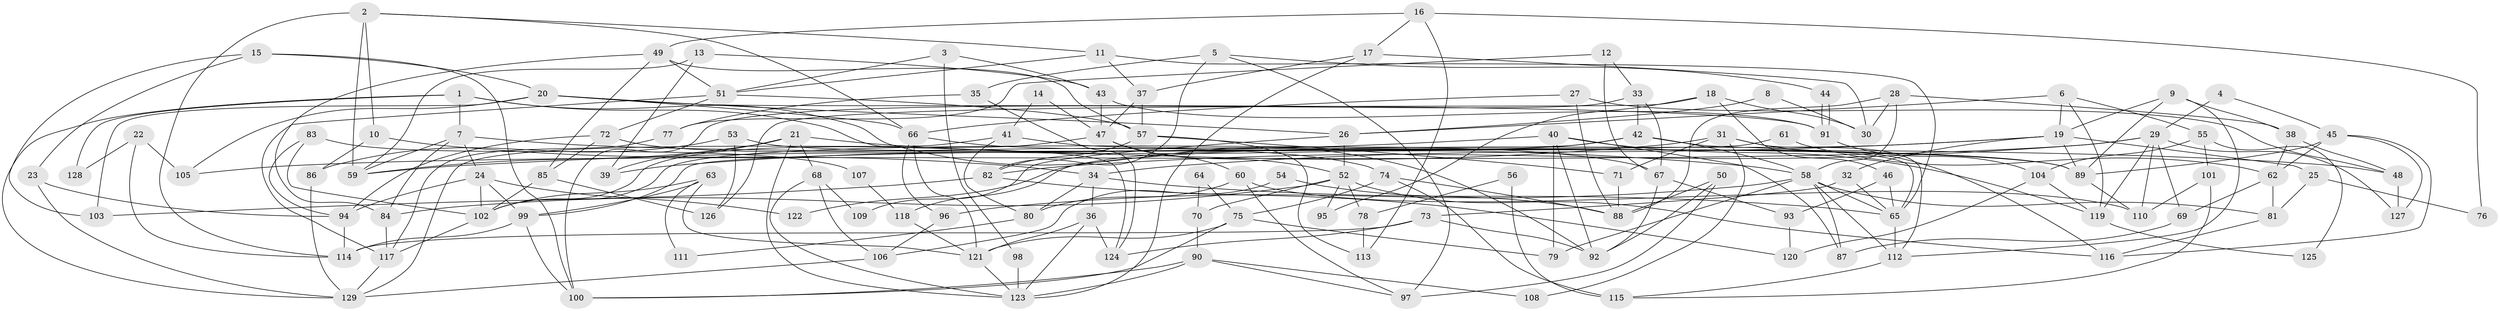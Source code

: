 // Generated by graph-tools (version 1.1) at 2025/35/03/09/25 02:35:54]
// undirected, 129 vertices, 258 edges
graph export_dot {
graph [start="1"]
  node [color=gray90,style=filled];
  1;
  2;
  3;
  4;
  5;
  6;
  7;
  8;
  9;
  10;
  11;
  12;
  13;
  14;
  15;
  16;
  17;
  18;
  19;
  20;
  21;
  22;
  23;
  24;
  25;
  26;
  27;
  28;
  29;
  30;
  31;
  32;
  33;
  34;
  35;
  36;
  37;
  38;
  39;
  40;
  41;
  42;
  43;
  44;
  45;
  46;
  47;
  48;
  49;
  50;
  51;
  52;
  53;
  54;
  55;
  56;
  57;
  58;
  59;
  60;
  61;
  62;
  63;
  64;
  65;
  66;
  67;
  68;
  69;
  70;
  71;
  72;
  73;
  74;
  75;
  76;
  77;
  78;
  79;
  80;
  81;
  82;
  83;
  84;
  85;
  86;
  87;
  88;
  89;
  90;
  91;
  92;
  93;
  94;
  95;
  96;
  97;
  98;
  99;
  100;
  101;
  102;
  103;
  104;
  105;
  106;
  107;
  108;
  109;
  110;
  111;
  112;
  113;
  114;
  115;
  116;
  117;
  118;
  119;
  120;
  121;
  122;
  123;
  124;
  125;
  126;
  127;
  128;
  129;
  1 -- 7;
  1 -- 129;
  1 -- 92;
  1 -- 124;
  1 -- 128;
  2 -- 59;
  2 -- 66;
  2 -- 10;
  2 -- 11;
  2 -- 114;
  3 -- 51;
  3 -- 43;
  3 -- 98;
  4 -- 45;
  4 -- 29;
  5 -- 82;
  5 -- 35;
  5 -- 44;
  5 -- 97;
  6 -- 19;
  6 -- 26;
  6 -- 55;
  6 -- 119;
  7 -- 48;
  7 -- 59;
  7 -- 24;
  7 -- 84;
  8 -- 26;
  8 -- 30;
  9 -- 112;
  9 -- 19;
  9 -- 38;
  9 -- 89;
  10 -- 34;
  10 -- 86;
  11 -- 51;
  11 -- 37;
  11 -- 65;
  12 -- 67;
  12 -- 33;
  12 -- 77;
  13 -- 43;
  13 -- 59;
  13 -- 39;
  14 -- 47;
  14 -- 41;
  15 -- 23;
  15 -- 103;
  15 -- 20;
  15 -- 100;
  16 -- 17;
  16 -- 49;
  16 -- 76;
  16 -- 113;
  17 -- 37;
  17 -- 123;
  17 -- 30;
  18 -- 126;
  18 -- 30;
  18 -- 46;
  18 -- 95;
  19 -- 34;
  19 -- 32;
  19 -- 25;
  19 -- 89;
  19 -- 122;
  20 -- 91;
  20 -- 26;
  20 -- 66;
  20 -- 103;
  20 -- 105;
  21 -- 58;
  21 -- 123;
  21 -- 39;
  21 -- 59;
  21 -- 68;
  22 -- 105;
  22 -- 114;
  22 -- 128;
  23 -- 129;
  23 -- 94;
  24 -- 102;
  24 -- 94;
  24 -- 99;
  24 -- 122;
  25 -- 81;
  25 -- 76;
  26 -- 52;
  26 -- 109;
  27 -- 88;
  27 -- 66;
  27 -- 48;
  28 -- 58;
  28 -- 38;
  28 -- 30;
  28 -- 88;
  29 -- 110;
  29 -- 119;
  29 -- 69;
  29 -- 82;
  29 -- 105;
  29 -- 127;
  31 -- 39;
  31 -- 116;
  31 -- 71;
  31 -- 108;
  31 -- 112;
  32 -- 73;
  32 -- 65;
  33 -- 67;
  33 -- 100;
  33 -- 42;
  34 -- 80;
  34 -- 65;
  34 -- 36;
  35 -- 77;
  35 -- 124;
  36 -- 121;
  36 -- 123;
  36 -- 124;
  37 -- 57;
  37 -- 47;
  38 -- 48;
  38 -- 62;
  40 -- 92;
  40 -- 79;
  40 -- 59;
  40 -- 87;
  40 -- 119;
  41 -- 89;
  41 -- 129;
  41 -- 80;
  42 -- 58;
  42 -- 65;
  42 -- 102;
  42 -- 118;
  43 -- 91;
  43 -- 47;
  44 -- 91;
  44 -- 91;
  45 -- 89;
  45 -- 62;
  45 -- 116;
  45 -- 127;
  46 -- 65;
  46 -- 93;
  47 -- 102;
  47 -- 52;
  47 -- 60;
  48 -- 127;
  49 -- 85;
  49 -- 84;
  49 -- 51;
  49 -- 57;
  50 -- 88;
  50 -- 97;
  50 -- 92;
  51 -- 72;
  51 -- 57;
  51 -- 117;
  52 -- 116;
  52 -- 70;
  52 -- 78;
  52 -- 84;
  52 -- 95;
  53 -- 89;
  53 -- 86;
  53 -- 126;
  54 -- 88;
  54 -- 106;
  55 -- 101;
  55 -- 104;
  55 -- 125;
  56 -- 78;
  56 -- 115;
  57 -- 71;
  57 -- 82;
  57 -- 113;
  58 -- 65;
  58 -- 112;
  58 -- 79;
  58 -- 81;
  58 -- 87;
  58 -- 96;
  60 -- 97;
  60 -- 80;
  60 -- 110;
  61 -- 99;
  61 -- 62;
  62 -- 69;
  62 -- 81;
  63 -- 99;
  63 -- 102;
  63 -- 111;
  63 -- 121;
  64 -- 70;
  64 -- 75;
  65 -- 112;
  66 -- 67;
  66 -- 96;
  66 -- 121;
  67 -- 92;
  67 -- 93;
  68 -- 123;
  68 -- 106;
  68 -- 109;
  69 -- 87;
  70 -- 90;
  71 -- 88;
  72 -- 94;
  72 -- 74;
  72 -- 85;
  73 -- 92;
  73 -- 124;
  73 -- 114;
  74 -- 88;
  74 -- 75;
  74 -- 115;
  75 -- 100;
  75 -- 121;
  75 -- 79;
  77 -- 117;
  78 -- 113;
  80 -- 111;
  81 -- 116;
  82 -- 103;
  82 -- 120;
  83 -- 94;
  83 -- 102;
  83 -- 107;
  84 -- 117;
  85 -- 102;
  85 -- 126;
  86 -- 129;
  89 -- 110;
  90 -- 123;
  90 -- 100;
  90 -- 97;
  90 -- 108;
  91 -- 104;
  93 -- 120;
  94 -- 114;
  96 -- 106;
  98 -- 123;
  99 -- 114;
  99 -- 100;
  101 -- 115;
  101 -- 110;
  102 -- 117;
  104 -- 119;
  104 -- 120;
  106 -- 129;
  107 -- 118;
  112 -- 115;
  117 -- 129;
  118 -- 121;
  119 -- 125;
  121 -- 123;
}
